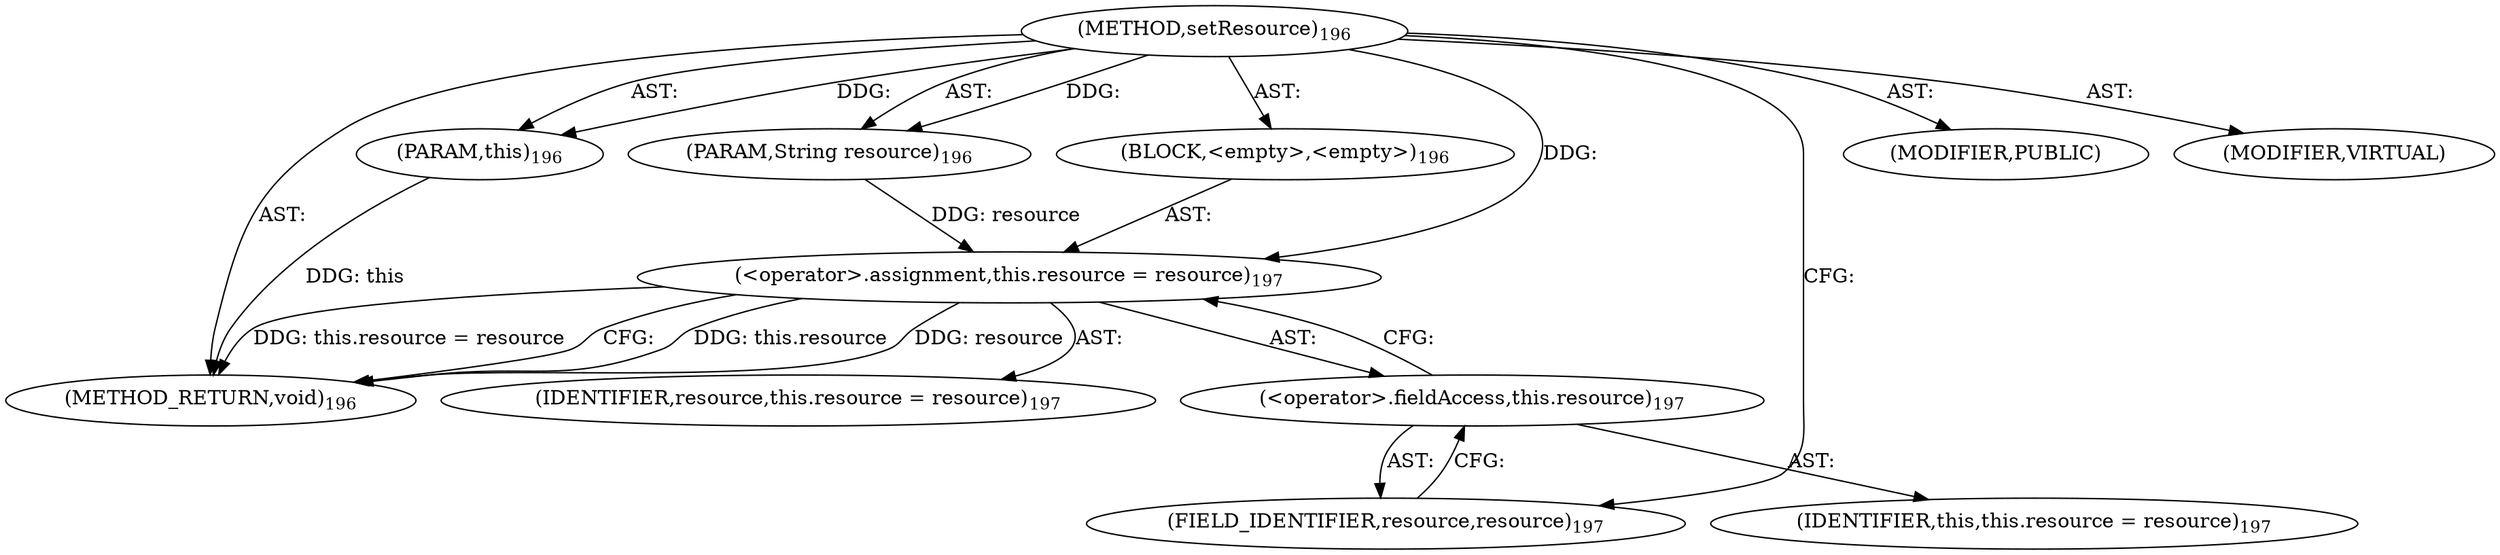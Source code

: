 digraph "setResource" {  
"111669149705" [label = <(METHOD,setResource)<SUB>196</SUB>> ]
"115964117001" [label = <(PARAM,this)<SUB>196</SUB>> ]
"115964117020" [label = <(PARAM,String resource)<SUB>196</SUB>> ]
"25769803788" [label = <(BLOCK,&lt;empty&gt;,&lt;empty&gt;)<SUB>196</SUB>> ]
"30064771112" [label = <(&lt;operator&gt;.assignment,this.resource = resource)<SUB>197</SUB>> ]
"30064771113" [label = <(&lt;operator&gt;.fieldAccess,this.resource)<SUB>197</SUB>> ]
"68719476752" [label = <(IDENTIFIER,this,this.resource = resource)<SUB>197</SUB>> ]
"55834574860" [label = <(FIELD_IDENTIFIER,resource,resource)<SUB>197</SUB>> ]
"68719476809" [label = <(IDENTIFIER,resource,this.resource = resource)<SUB>197</SUB>> ]
"133143986205" [label = <(MODIFIER,PUBLIC)> ]
"133143986206" [label = <(MODIFIER,VIRTUAL)> ]
"128849018889" [label = <(METHOD_RETURN,void)<SUB>196</SUB>> ]
  "111669149705" -> "115964117001"  [ label = "AST: "] 
  "111669149705" -> "115964117020"  [ label = "AST: "] 
  "111669149705" -> "25769803788"  [ label = "AST: "] 
  "111669149705" -> "133143986205"  [ label = "AST: "] 
  "111669149705" -> "133143986206"  [ label = "AST: "] 
  "111669149705" -> "128849018889"  [ label = "AST: "] 
  "25769803788" -> "30064771112"  [ label = "AST: "] 
  "30064771112" -> "30064771113"  [ label = "AST: "] 
  "30064771112" -> "68719476809"  [ label = "AST: "] 
  "30064771113" -> "68719476752"  [ label = "AST: "] 
  "30064771113" -> "55834574860"  [ label = "AST: "] 
  "30064771112" -> "128849018889"  [ label = "CFG: "] 
  "30064771113" -> "30064771112"  [ label = "CFG: "] 
  "55834574860" -> "30064771113"  [ label = "CFG: "] 
  "111669149705" -> "55834574860"  [ label = "CFG: "] 
  "115964117001" -> "128849018889"  [ label = "DDG: this"] 
  "30064771112" -> "128849018889"  [ label = "DDG: this.resource"] 
  "30064771112" -> "128849018889"  [ label = "DDG: resource"] 
  "30064771112" -> "128849018889"  [ label = "DDG: this.resource = resource"] 
  "111669149705" -> "115964117001"  [ label = "DDG: "] 
  "111669149705" -> "115964117020"  [ label = "DDG: "] 
  "115964117020" -> "30064771112"  [ label = "DDG: resource"] 
  "111669149705" -> "30064771112"  [ label = "DDG: "] 
}
